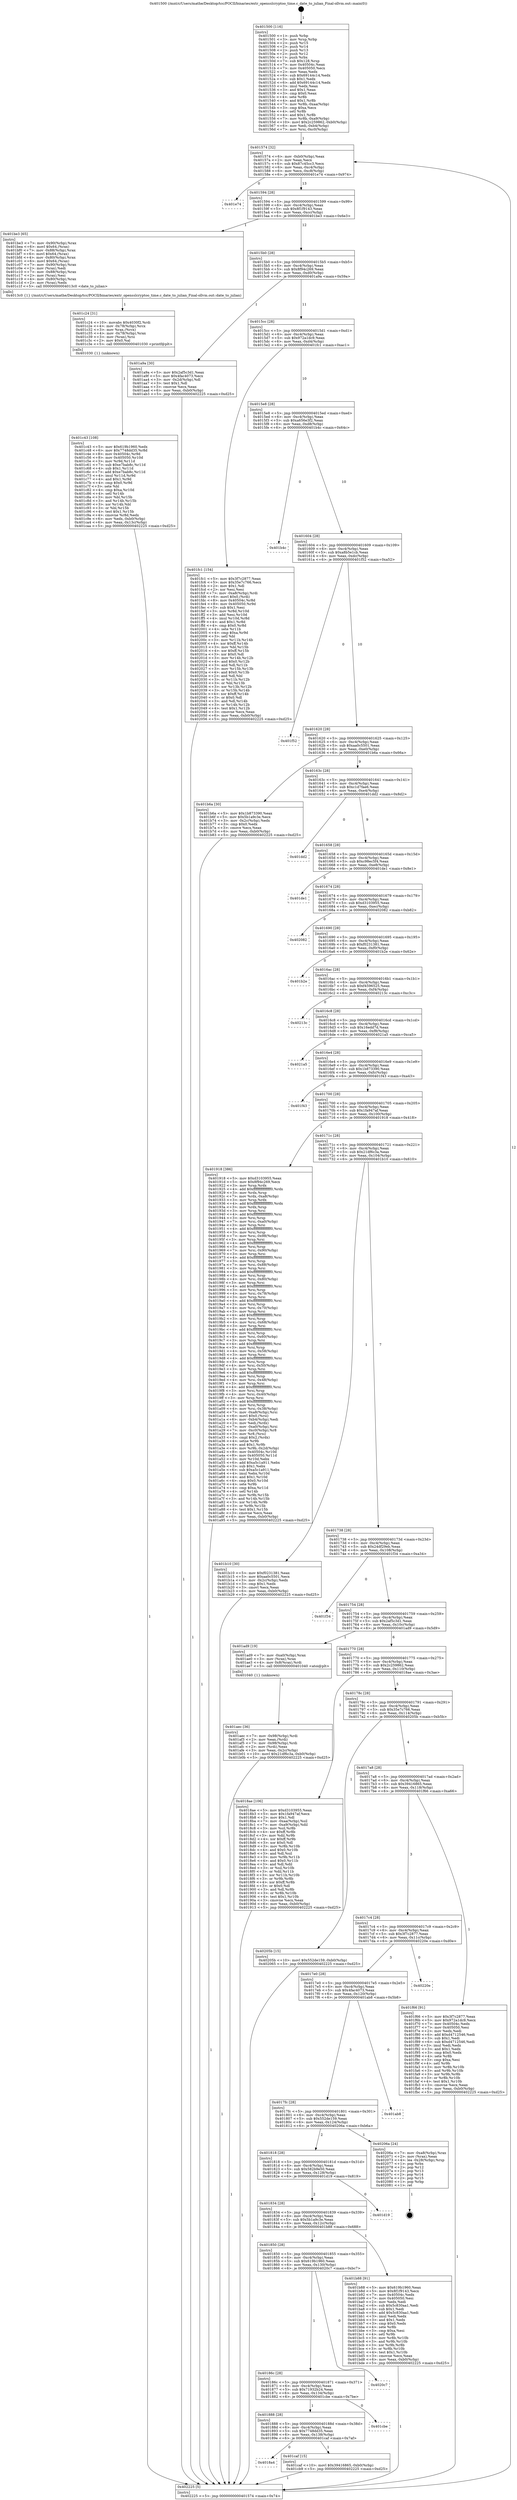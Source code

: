 digraph "0x401500" {
  label = "0x401500 (/mnt/c/Users/mathe/Desktop/tcc/POCII/binaries/extr_opensslcryptoo_time.c_date_to_julian_Final-ollvm.out::main(0))"
  labelloc = "t"
  node[shape=record]

  Entry [label="",width=0.3,height=0.3,shape=circle,fillcolor=black,style=filled]
  "0x401574" [label="{
     0x401574 [32]\l
     | [instrs]\l
     &nbsp;&nbsp;0x401574 \<+6\>: mov -0xb0(%rbp),%eax\l
     &nbsp;&nbsp;0x40157a \<+2\>: mov %eax,%ecx\l
     &nbsp;&nbsp;0x40157c \<+6\>: sub $0x87c45cc3,%ecx\l
     &nbsp;&nbsp;0x401582 \<+6\>: mov %eax,-0xc4(%rbp)\l
     &nbsp;&nbsp;0x401588 \<+6\>: mov %ecx,-0xc8(%rbp)\l
     &nbsp;&nbsp;0x40158e \<+6\>: je 0000000000401e74 \<main+0x974\>\l
  }"]
  "0x401e74" [label="{
     0x401e74\l
  }", style=dashed]
  "0x401594" [label="{
     0x401594 [28]\l
     | [instrs]\l
     &nbsp;&nbsp;0x401594 \<+5\>: jmp 0000000000401599 \<main+0x99\>\l
     &nbsp;&nbsp;0x401599 \<+6\>: mov -0xc4(%rbp),%eax\l
     &nbsp;&nbsp;0x40159f \<+5\>: sub $0x8f1f9143,%eax\l
     &nbsp;&nbsp;0x4015a4 \<+6\>: mov %eax,-0xcc(%rbp)\l
     &nbsp;&nbsp;0x4015aa \<+6\>: je 0000000000401be3 \<main+0x6e3\>\l
  }"]
  Exit [label="",width=0.3,height=0.3,shape=circle,fillcolor=black,style=filled,peripheries=2]
  "0x401be3" [label="{
     0x401be3 [65]\l
     | [instrs]\l
     &nbsp;&nbsp;0x401be3 \<+7\>: mov -0x90(%rbp),%rax\l
     &nbsp;&nbsp;0x401bea \<+6\>: movl $0x64,(%rax)\l
     &nbsp;&nbsp;0x401bf0 \<+7\>: mov -0x88(%rbp),%rax\l
     &nbsp;&nbsp;0x401bf7 \<+6\>: movl $0x64,(%rax)\l
     &nbsp;&nbsp;0x401bfd \<+4\>: mov -0x80(%rbp),%rax\l
     &nbsp;&nbsp;0x401c01 \<+6\>: movl $0x64,(%rax)\l
     &nbsp;&nbsp;0x401c07 \<+7\>: mov -0x90(%rbp),%rax\l
     &nbsp;&nbsp;0x401c0e \<+2\>: mov (%rax),%edi\l
     &nbsp;&nbsp;0x401c10 \<+7\>: mov -0x88(%rbp),%rax\l
     &nbsp;&nbsp;0x401c17 \<+2\>: mov (%rax),%esi\l
     &nbsp;&nbsp;0x401c19 \<+4\>: mov -0x80(%rbp),%rax\l
     &nbsp;&nbsp;0x401c1d \<+2\>: mov (%rax),%edx\l
     &nbsp;&nbsp;0x401c1f \<+5\>: call 00000000004013c0 \<date_to_julian\>\l
     | [calls]\l
     &nbsp;&nbsp;0x4013c0 \{1\} (/mnt/c/Users/mathe/Desktop/tcc/POCII/binaries/extr_opensslcryptoo_time.c_date_to_julian_Final-ollvm.out::date_to_julian)\l
  }"]
  "0x4015b0" [label="{
     0x4015b0 [28]\l
     | [instrs]\l
     &nbsp;&nbsp;0x4015b0 \<+5\>: jmp 00000000004015b5 \<main+0xb5\>\l
     &nbsp;&nbsp;0x4015b5 \<+6\>: mov -0xc4(%rbp),%eax\l
     &nbsp;&nbsp;0x4015bb \<+5\>: sub $0x8f94c269,%eax\l
     &nbsp;&nbsp;0x4015c0 \<+6\>: mov %eax,-0xd0(%rbp)\l
     &nbsp;&nbsp;0x4015c6 \<+6\>: je 0000000000401a9a \<main+0x59a\>\l
  }"]
  "0x4018a4" [label="{
     0x4018a4\l
  }", style=dashed]
  "0x401a9a" [label="{
     0x401a9a [30]\l
     | [instrs]\l
     &nbsp;&nbsp;0x401a9a \<+5\>: mov $0x2af5c3d1,%eax\l
     &nbsp;&nbsp;0x401a9f \<+5\>: mov $0x4fac4073,%ecx\l
     &nbsp;&nbsp;0x401aa4 \<+3\>: mov -0x2d(%rbp),%dl\l
     &nbsp;&nbsp;0x401aa7 \<+3\>: test $0x1,%dl\l
     &nbsp;&nbsp;0x401aaa \<+3\>: cmovne %ecx,%eax\l
     &nbsp;&nbsp;0x401aad \<+6\>: mov %eax,-0xb0(%rbp)\l
     &nbsp;&nbsp;0x401ab3 \<+5\>: jmp 0000000000402225 \<main+0xd25\>\l
  }"]
  "0x4015cc" [label="{
     0x4015cc [28]\l
     | [instrs]\l
     &nbsp;&nbsp;0x4015cc \<+5\>: jmp 00000000004015d1 \<main+0xd1\>\l
     &nbsp;&nbsp;0x4015d1 \<+6\>: mov -0xc4(%rbp),%eax\l
     &nbsp;&nbsp;0x4015d7 \<+5\>: sub $0x972a1dc9,%eax\l
     &nbsp;&nbsp;0x4015dc \<+6\>: mov %eax,-0xd4(%rbp)\l
     &nbsp;&nbsp;0x4015e2 \<+6\>: je 0000000000401fc1 \<main+0xac1\>\l
  }"]
  "0x401caf" [label="{
     0x401caf [15]\l
     | [instrs]\l
     &nbsp;&nbsp;0x401caf \<+10\>: movl $0x39416865,-0xb0(%rbp)\l
     &nbsp;&nbsp;0x401cb9 \<+5\>: jmp 0000000000402225 \<main+0xd25\>\l
  }"]
  "0x401fc1" [label="{
     0x401fc1 [154]\l
     | [instrs]\l
     &nbsp;&nbsp;0x401fc1 \<+5\>: mov $0x3f7c2877,%eax\l
     &nbsp;&nbsp;0x401fc6 \<+5\>: mov $0x35e7c766,%ecx\l
     &nbsp;&nbsp;0x401fcb \<+2\>: mov $0x1,%dl\l
     &nbsp;&nbsp;0x401fcd \<+2\>: xor %esi,%esi\l
     &nbsp;&nbsp;0x401fcf \<+7\>: mov -0xa8(%rbp),%rdi\l
     &nbsp;&nbsp;0x401fd6 \<+6\>: movl $0x0,(%rdi)\l
     &nbsp;&nbsp;0x401fdc \<+8\>: mov 0x40504c,%r8d\l
     &nbsp;&nbsp;0x401fe4 \<+8\>: mov 0x405050,%r9d\l
     &nbsp;&nbsp;0x401fec \<+3\>: sub $0x1,%esi\l
     &nbsp;&nbsp;0x401fef \<+3\>: mov %r8d,%r10d\l
     &nbsp;&nbsp;0x401ff2 \<+3\>: add %esi,%r10d\l
     &nbsp;&nbsp;0x401ff5 \<+4\>: imul %r10d,%r8d\l
     &nbsp;&nbsp;0x401ff9 \<+4\>: and $0x1,%r8d\l
     &nbsp;&nbsp;0x401ffd \<+4\>: cmp $0x0,%r8d\l
     &nbsp;&nbsp;0x402001 \<+4\>: sete %r11b\l
     &nbsp;&nbsp;0x402005 \<+4\>: cmp $0xa,%r9d\l
     &nbsp;&nbsp;0x402009 \<+3\>: setl %bl\l
     &nbsp;&nbsp;0x40200c \<+3\>: mov %r11b,%r14b\l
     &nbsp;&nbsp;0x40200f \<+4\>: xor $0xff,%r14b\l
     &nbsp;&nbsp;0x402013 \<+3\>: mov %bl,%r15b\l
     &nbsp;&nbsp;0x402016 \<+4\>: xor $0xff,%r15b\l
     &nbsp;&nbsp;0x40201a \<+3\>: xor $0x0,%dl\l
     &nbsp;&nbsp;0x40201d \<+3\>: mov %r14b,%r12b\l
     &nbsp;&nbsp;0x402020 \<+4\>: and $0x0,%r12b\l
     &nbsp;&nbsp;0x402024 \<+3\>: and %dl,%r11b\l
     &nbsp;&nbsp;0x402027 \<+3\>: mov %r15b,%r13b\l
     &nbsp;&nbsp;0x40202a \<+4\>: and $0x0,%r13b\l
     &nbsp;&nbsp;0x40202e \<+2\>: and %dl,%bl\l
     &nbsp;&nbsp;0x402030 \<+3\>: or %r11b,%r12b\l
     &nbsp;&nbsp;0x402033 \<+3\>: or %bl,%r13b\l
     &nbsp;&nbsp;0x402036 \<+3\>: xor %r13b,%r12b\l
     &nbsp;&nbsp;0x402039 \<+3\>: or %r15b,%r14b\l
     &nbsp;&nbsp;0x40203c \<+4\>: xor $0xff,%r14b\l
     &nbsp;&nbsp;0x402040 \<+3\>: or $0x0,%dl\l
     &nbsp;&nbsp;0x402043 \<+3\>: and %dl,%r14b\l
     &nbsp;&nbsp;0x402046 \<+3\>: or %r14b,%r12b\l
     &nbsp;&nbsp;0x402049 \<+4\>: test $0x1,%r12b\l
     &nbsp;&nbsp;0x40204d \<+3\>: cmovne %ecx,%eax\l
     &nbsp;&nbsp;0x402050 \<+6\>: mov %eax,-0xb0(%rbp)\l
     &nbsp;&nbsp;0x402056 \<+5\>: jmp 0000000000402225 \<main+0xd25\>\l
  }"]
  "0x4015e8" [label="{
     0x4015e8 [28]\l
     | [instrs]\l
     &nbsp;&nbsp;0x4015e8 \<+5\>: jmp 00000000004015ed \<main+0xed\>\l
     &nbsp;&nbsp;0x4015ed \<+6\>: mov -0xc4(%rbp),%eax\l
     &nbsp;&nbsp;0x4015f3 \<+5\>: sub $0xa656e3f2,%eax\l
     &nbsp;&nbsp;0x4015f8 \<+6\>: mov %eax,-0xd8(%rbp)\l
     &nbsp;&nbsp;0x4015fe \<+6\>: je 0000000000401b4c \<main+0x64c\>\l
  }"]
  "0x401888" [label="{
     0x401888 [28]\l
     | [instrs]\l
     &nbsp;&nbsp;0x401888 \<+5\>: jmp 000000000040188d \<main+0x38d\>\l
     &nbsp;&nbsp;0x40188d \<+6\>: mov -0xc4(%rbp),%eax\l
     &nbsp;&nbsp;0x401893 \<+5\>: sub $0x7748dd35,%eax\l
     &nbsp;&nbsp;0x401898 \<+6\>: mov %eax,-0x138(%rbp)\l
     &nbsp;&nbsp;0x40189e \<+6\>: je 0000000000401caf \<main+0x7af\>\l
  }"]
  "0x401b4c" [label="{
     0x401b4c\l
  }", style=dashed]
  "0x401604" [label="{
     0x401604 [28]\l
     | [instrs]\l
     &nbsp;&nbsp;0x401604 \<+5\>: jmp 0000000000401609 \<main+0x109\>\l
     &nbsp;&nbsp;0x401609 \<+6\>: mov -0xc4(%rbp),%eax\l
     &nbsp;&nbsp;0x40160f \<+5\>: sub $0xa8b5e1cb,%eax\l
     &nbsp;&nbsp;0x401614 \<+6\>: mov %eax,-0xdc(%rbp)\l
     &nbsp;&nbsp;0x40161a \<+6\>: je 0000000000401f52 \<main+0xa52\>\l
  }"]
  "0x401cbe" [label="{
     0x401cbe\l
  }", style=dashed]
  "0x401f52" [label="{
     0x401f52\l
  }", style=dashed]
  "0x401620" [label="{
     0x401620 [28]\l
     | [instrs]\l
     &nbsp;&nbsp;0x401620 \<+5\>: jmp 0000000000401625 \<main+0x125\>\l
     &nbsp;&nbsp;0x401625 \<+6\>: mov -0xc4(%rbp),%eax\l
     &nbsp;&nbsp;0x40162b \<+5\>: sub $0xaa0c5501,%eax\l
     &nbsp;&nbsp;0x401630 \<+6\>: mov %eax,-0xe0(%rbp)\l
     &nbsp;&nbsp;0x401636 \<+6\>: je 0000000000401b6a \<main+0x66a\>\l
  }"]
  "0x40186c" [label="{
     0x40186c [28]\l
     | [instrs]\l
     &nbsp;&nbsp;0x40186c \<+5\>: jmp 0000000000401871 \<main+0x371\>\l
     &nbsp;&nbsp;0x401871 \<+6\>: mov -0xc4(%rbp),%eax\l
     &nbsp;&nbsp;0x401877 \<+5\>: sub $0x71932b24,%eax\l
     &nbsp;&nbsp;0x40187c \<+6\>: mov %eax,-0x134(%rbp)\l
     &nbsp;&nbsp;0x401882 \<+6\>: je 0000000000401cbe \<main+0x7be\>\l
  }"]
  "0x401b6a" [label="{
     0x401b6a [30]\l
     | [instrs]\l
     &nbsp;&nbsp;0x401b6a \<+5\>: mov $0x1b873390,%eax\l
     &nbsp;&nbsp;0x401b6f \<+5\>: mov $0x5b1a9c3e,%ecx\l
     &nbsp;&nbsp;0x401b74 \<+3\>: mov -0x2c(%rbp),%edx\l
     &nbsp;&nbsp;0x401b77 \<+3\>: cmp $0x0,%edx\l
     &nbsp;&nbsp;0x401b7a \<+3\>: cmove %ecx,%eax\l
     &nbsp;&nbsp;0x401b7d \<+6\>: mov %eax,-0xb0(%rbp)\l
     &nbsp;&nbsp;0x401b83 \<+5\>: jmp 0000000000402225 \<main+0xd25\>\l
  }"]
  "0x40163c" [label="{
     0x40163c [28]\l
     | [instrs]\l
     &nbsp;&nbsp;0x40163c \<+5\>: jmp 0000000000401641 \<main+0x141\>\l
     &nbsp;&nbsp;0x401641 \<+6\>: mov -0xc4(%rbp),%eax\l
     &nbsp;&nbsp;0x401647 \<+5\>: sub $0xc1d7fae6,%eax\l
     &nbsp;&nbsp;0x40164c \<+6\>: mov %eax,-0xe4(%rbp)\l
     &nbsp;&nbsp;0x401652 \<+6\>: je 0000000000401dd2 \<main+0x8d2\>\l
  }"]
  "0x4020c7" [label="{
     0x4020c7\l
  }", style=dashed]
  "0x401dd2" [label="{
     0x401dd2\l
  }", style=dashed]
  "0x401658" [label="{
     0x401658 [28]\l
     | [instrs]\l
     &nbsp;&nbsp;0x401658 \<+5\>: jmp 000000000040165d \<main+0x15d\>\l
     &nbsp;&nbsp;0x40165d \<+6\>: mov -0xc4(%rbp),%eax\l
     &nbsp;&nbsp;0x401663 \<+5\>: sub $0xc98ec5f4,%eax\l
     &nbsp;&nbsp;0x401668 \<+6\>: mov %eax,-0xe8(%rbp)\l
     &nbsp;&nbsp;0x40166e \<+6\>: je 0000000000401de1 \<main+0x8e1\>\l
  }"]
  "0x401c43" [label="{
     0x401c43 [108]\l
     | [instrs]\l
     &nbsp;&nbsp;0x401c43 \<+5\>: mov $0x619b1960,%edx\l
     &nbsp;&nbsp;0x401c48 \<+6\>: mov $0x7748dd35,%r8d\l
     &nbsp;&nbsp;0x401c4e \<+8\>: mov 0x40504c,%r9d\l
     &nbsp;&nbsp;0x401c56 \<+8\>: mov 0x405050,%r10d\l
     &nbsp;&nbsp;0x401c5e \<+3\>: mov %r9d,%r11d\l
     &nbsp;&nbsp;0x401c61 \<+7\>: sub $0xe7bab8c,%r11d\l
     &nbsp;&nbsp;0x401c68 \<+4\>: sub $0x1,%r11d\l
     &nbsp;&nbsp;0x401c6c \<+7\>: add $0xe7bab8c,%r11d\l
     &nbsp;&nbsp;0x401c73 \<+4\>: imul %r11d,%r9d\l
     &nbsp;&nbsp;0x401c77 \<+4\>: and $0x1,%r9d\l
     &nbsp;&nbsp;0x401c7b \<+4\>: cmp $0x0,%r9d\l
     &nbsp;&nbsp;0x401c7f \<+3\>: sete %bl\l
     &nbsp;&nbsp;0x401c82 \<+4\>: cmp $0xa,%r10d\l
     &nbsp;&nbsp;0x401c86 \<+4\>: setl %r14b\l
     &nbsp;&nbsp;0x401c8a \<+3\>: mov %bl,%r15b\l
     &nbsp;&nbsp;0x401c8d \<+3\>: and %r14b,%r15b\l
     &nbsp;&nbsp;0x401c90 \<+3\>: xor %r14b,%bl\l
     &nbsp;&nbsp;0x401c93 \<+3\>: or %bl,%r15b\l
     &nbsp;&nbsp;0x401c96 \<+4\>: test $0x1,%r15b\l
     &nbsp;&nbsp;0x401c9a \<+4\>: cmovne %r8d,%edx\l
     &nbsp;&nbsp;0x401c9e \<+6\>: mov %edx,-0xb0(%rbp)\l
     &nbsp;&nbsp;0x401ca4 \<+6\>: mov %eax,-0x13c(%rbp)\l
     &nbsp;&nbsp;0x401caa \<+5\>: jmp 0000000000402225 \<main+0xd25\>\l
  }"]
  "0x401de1" [label="{
     0x401de1\l
  }", style=dashed]
  "0x401674" [label="{
     0x401674 [28]\l
     | [instrs]\l
     &nbsp;&nbsp;0x401674 \<+5\>: jmp 0000000000401679 \<main+0x179\>\l
     &nbsp;&nbsp;0x401679 \<+6\>: mov -0xc4(%rbp),%eax\l
     &nbsp;&nbsp;0x40167f \<+5\>: sub $0xd3103955,%eax\l
     &nbsp;&nbsp;0x401684 \<+6\>: mov %eax,-0xec(%rbp)\l
     &nbsp;&nbsp;0x40168a \<+6\>: je 0000000000402082 \<main+0xb82\>\l
  }"]
  "0x401c24" [label="{
     0x401c24 [31]\l
     | [instrs]\l
     &nbsp;&nbsp;0x401c24 \<+10\>: movabs $0x4030f2,%rdi\l
     &nbsp;&nbsp;0x401c2e \<+4\>: mov -0x78(%rbp),%rcx\l
     &nbsp;&nbsp;0x401c32 \<+3\>: mov %rax,(%rcx)\l
     &nbsp;&nbsp;0x401c35 \<+4\>: mov -0x78(%rbp),%rax\l
     &nbsp;&nbsp;0x401c39 \<+3\>: mov (%rax),%rsi\l
     &nbsp;&nbsp;0x401c3c \<+2\>: mov $0x0,%al\l
     &nbsp;&nbsp;0x401c3e \<+5\>: call 0000000000401030 \<printf@plt\>\l
     | [calls]\l
     &nbsp;&nbsp;0x401030 \{1\} (unknown)\l
  }"]
  "0x402082" [label="{
     0x402082\l
  }", style=dashed]
  "0x401690" [label="{
     0x401690 [28]\l
     | [instrs]\l
     &nbsp;&nbsp;0x401690 \<+5\>: jmp 0000000000401695 \<main+0x195\>\l
     &nbsp;&nbsp;0x401695 \<+6\>: mov -0xc4(%rbp),%eax\l
     &nbsp;&nbsp;0x40169b \<+5\>: sub $0xf0231381,%eax\l
     &nbsp;&nbsp;0x4016a0 \<+6\>: mov %eax,-0xf0(%rbp)\l
     &nbsp;&nbsp;0x4016a6 \<+6\>: je 0000000000401b2e \<main+0x62e\>\l
  }"]
  "0x401850" [label="{
     0x401850 [28]\l
     | [instrs]\l
     &nbsp;&nbsp;0x401850 \<+5\>: jmp 0000000000401855 \<main+0x355\>\l
     &nbsp;&nbsp;0x401855 \<+6\>: mov -0xc4(%rbp),%eax\l
     &nbsp;&nbsp;0x40185b \<+5\>: sub $0x619b1960,%eax\l
     &nbsp;&nbsp;0x401860 \<+6\>: mov %eax,-0x130(%rbp)\l
     &nbsp;&nbsp;0x401866 \<+6\>: je 00000000004020c7 \<main+0xbc7\>\l
  }"]
  "0x401b2e" [label="{
     0x401b2e\l
  }", style=dashed]
  "0x4016ac" [label="{
     0x4016ac [28]\l
     | [instrs]\l
     &nbsp;&nbsp;0x4016ac \<+5\>: jmp 00000000004016b1 \<main+0x1b1\>\l
     &nbsp;&nbsp;0x4016b1 \<+6\>: mov -0xc4(%rbp),%eax\l
     &nbsp;&nbsp;0x4016b7 \<+5\>: sub $0xf4596525,%eax\l
     &nbsp;&nbsp;0x4016bc \<+6\>: mov %eax,-0xf4(%rbp)\l
     &nbsp;&nbsp;0x4016c2 \<+6\>: je 000000000040213c \<main+0xc3c\>\l
  }"]
  "0x401b88" [label="{
     0x401b88 [91]\l
     | [instrs]\l
     &nbsp;&nbsp;0x401b88 \<+5\>: mov $0x619b1960,%eax\l
     &nbsp;&nbsp;0x401b8d \<+5\>: mov $0x8f1f9143,%ecx\l
     &nbsp;&nbsp;0x401b92 \<+7\>: mov 0x40504c,%edx\l
     &nbsp;&nbsp;0x401b99 \<+7\>: mov 0x405050,%esi\l
     &nbsp;&nbsp;0x401ba0 \<+2\>: mov %edx,%edi\l
     &nbsp;&nbsp;0x401ba2 \<+6\>: sub $0x5c830aa1,%edi\l
     &nbsp;&nbsp;0x401ba8 \<+3\>: sub $0x1,%edi\l
     &nbsp;&nbsp;0x401bab \<+6\>: add $0x5c830aa1,%edi\l
     &nbsp;&nbsp;0x401bb1 \<+3\>: imul %edi,%edx\l
     &nbsp;&nbsp;0x401bb4 \<+3\>: and $0x1,%edx\l
     &nbsp;&nbsp;0x401bb7 \<+3\>: cmp $0x0,%edx\l
     &nbsp;&nbsp;0x401bba \<+4\>: sete %r8b\l
     &nbsp;&nbsp;0x401bbe \<+3\>: cmp $0xa,%esi\l
     &nbsp;&nbsp;0x401bc1 \<+4\>: setl %r9b\l
     &nbsp;&nbsp;0x401bc5 \<+3\>: mov %r8b,%r10b\l
     &nbsp;&nbsp;0x401bc8 \<+3\>: and %r9b,%r10b\l
     &nbsp;&nbsp;0x401bcb \<+3\>: xor %r9b,%r8b\l
     &nbsp;&nbsp;0x401bce \<+3\>: or %r8b,%r10b\l
     &nbsp;&nbsp;0x401bd1 \<+4\>: test $0x1,%r10b\l
     &nbsp;&nbsp;0x401bd5 \<+3\>: cmovne %ecx,%eax\l
     &nbsp;&nbsp;0x401bd8 \<+6\>: mov %eax,-0xb0(%rbp)\l
     &nbsp;&nbsp;0x401bde \<+5\>: jmp 0000000000402225 \<main+0xd25\>\l
  }"]
  "0x40213c" [label="{
     0x40213c\l
  }", style=dashed]
  "0x4016c8" [label="{
     0x4016c8 [28]\l
     | [instrs]\l
     &nbsp;&nbsp;0x4016c8 \<+5\>: jmp 00000000004016cd \<main+0x1cd\>\l
     &nbsp;&nbsp;0x4016cd \<+6\>: mov -0xc4(%rbp),%eax\l
     &nbsp;&nbsp;0x4016d3 \<+5\>: sub $0x16edd7d,%eax\l
     &nbsp;&nbsp;0x4016d8 \<+6\>: mov %eax,-0xf8(%rbp)\l
     &nbsp;&nbsp;0x4016de \<+6\>: je 00000000004021a5 \<main+0xca5\>\l
  }"]
  "0x401834" [label="{
     0x401834 [28]\l
     | [instrs]\l
     &nbsp;&nbsp;0x401834 \<+5\>: jmp 0000000000401839 \<main+0x339\>\l
     &nbsp;&nbsp;0x401839 \<+6\>: mov -0xc4(%rbp),%eax\l
     &nbsp;&nbsp;0x40183f \<+5\>: sub $0x5b1a9c3e,%eax\l
     &nbsp;&nbsp;0x401844 \<+6\>: mov %eax,-0x12c(%rbp)\l
     &nbsp;&nbsp;0x40184a \<+6\>: je 0000000000401b88 \<main+0x688\>\l
  }"]
  "0x4021a5" [label="{
     0x4021a5\l
  }", style=dashed]
  "0x4016e4" [label="{
     0x4016e4 [28]\l
     | [instrs]\l
     &nbsp;&nbsp;0x4016e4 \<+5\>: jmp 00000000004016e9 \<main+0x1e9\>\l
     &nbsp;&nbsp;0x4016e9 \<+6\>: mov -0xc4(%rbp),%eax\l
     &nbsp;&nbsp;0x4016ef \<+5\>: sub $0x1b873390,%eax\l
     &nbsp;&nbsp;0x4016f4 \<+6\>: mov %eax,-0xfc(%rbp)\l
     &nbsp;&nbsp;0x4016fa \<+6\>: je 0000000000401f43 \<main+0xa43\>\l
  }"]
  "0x401d19" [label="{
     0x401d19\l
  }", style=dashed]
  "0x401f43" [label="{
     0x401f43\l
  }", style=dashed]
  "0x401700" [label="{
     0x401700 [28]\l
     | [instrs]\l
     &nbsp;&nbsp;0x401700 \<+5\>: jmp 0000000000401705 \<main+0x205\>\l
     &nbsp;&nbsp;0x401705 \<+6\>: mov -0xc4(%rbp),%eax\l
     &nbsp;&nbsp;0x40170b \<+5\>: sub $0x1fa947af,%eax\l
     &nbsp;&nbsp;0x401710 \<+6\>: mov %eax,-0x100(%rbp)\l
     &nbsp;&nbsp;0x401716 \<+6\>: je 0000000000401918 \<main+0x418\>\l
  }"]
  "0x401818" [label="{
     0x401818 [28]\l
     | [instrs]\l
     &nbsp;&nbsp;0x401818 \<+5\>: jmp 000000000040181d \<main+0x31d\>\l
     &nbsp;&nbsp;0x40181d \<+6\>: mov -0xc4(%rbp),%eax\l
     &nbsp;&nbsp;0x401823 \<+5\>: sub $0x582b9e50,%eax\l
     &nbsp;&nbsp;0x401828 \<+6\>: mov %eax,-0x128(%rbp)\l
     &nbsp;&nbsp;0x40182e \<+6\>: je 0000000000401d19 \<main+0x819\>\l
  }"]
  "0x401918" [label="{
     0x401918 [386]\l
     | [instrs]\l
     &nbsp;&nbsp;0x401918 \<+5\>: mov $0xd3103955,%eax\l
     &nbsp;&nbsp;0x40191d \<+5\>: mov $0x8f94c269,%ecx\l
     &nbsp;&nbsp;0x401922 \<+3\>: mov %rsp,%rdx\l
     &nbsp;&nbsp;0x401925 \<+4\>: add $0xfffffffffffffff0,%rdx\l
     &nbsp;&nbsp;0x401929 \<+3\>: mov %rdx,%rsp\l
     &nbsp;&nbsp;0x40192c \<+7\>: mov %rdx,-0xa8(%rbp)\l
     &nbsp;&nbsp;0x401933 \<+3\>: mov %rsp,%rdx\l
     &nbsp;&nbsp;0x401936 \<+4\>: add $0xfffffffffffffff0,%rdx\l
     &nbsp;&nbsp;0x40193a \<+3\>: mov %rdx,%rsp\l
     &nbsp;&nbsp;0x40193d \<+3\>: mov %rsp,%rsi\l
     &nbsp;&nbsp;0x401940 \<+4\>: add $0xfffffffffffffff0,%rsi\l
     &nbsp;&nbsp;0x401944 \<+3\>: mov %rsi,%rsp\l
     &nbsp;&nbsp;0x401947 \<+7\>: mov %rsi,-0xa0(%rbp)\l
     &nbsp;&nbsp;0x40194e \<+3\>: mov %rsp,%rsi\l
     &nbsp;&nbsp;0x401951 \<+4\>: add $0xfffffffffffffff0,%rsi\l
     &nbsp;&nbsp;0x401955 \<+3\>: mov %rsi,%rsp\l
     &nbsp;&nbsp;0x401958 \<+7\>: mov %rsi,-0x98(%rbp)\l
     &nbsp;&nbsp;0x40195f \<+3\>: mov %rsp,%rsi\l
     &nbsp;&nbsp;0x401962 \<+4\>: add $0xfffffffffffffff0,%rsi\l
     &nbsp;&nbsp;0x401966 \<+3\>: mov %rsi,%rsp\l
     &nbsp;&nbsp;0x401969 \<+7\>: mov %rsi,-0x90(%rbp)\l
     &nbsp;&nbsp;0x401970 \<+3\>: mov %rsp,%rsi\l
     &nbsp;&nbsp;0x401973 \<+4\>: add $0xfffffffffffffff0,%rsi\l
     &nbsp;&nbsp;0x401977 \<+3\>: mov %rsi,%rsp\l
     &nbsp;&nbsp;0x40197a \<+7\>: mov %rsi,-0x88(%rbp)\l
     &nbsp;&nbsp;0x401981 \<+3\>: mov %rsp,%rsi\l
     &nbsp;&nbsp;0x401984 \<+4\>: add $0xfffffffffffffff0,%rsi\l
     &nbsp;&nbsp;0x401988 \<+3\>: mov %rsi,%rsp\l
     &nbsp;&nbsp;0x40198b \<+4\>: mov %rsi,-0x80(%rbp)\l
     &nbsp;&nbsp;0x40198f \<+3\>: mov %rsp,%rsi\l
     &nbsp;&nbsp;0x401992 \<+4\>: add $0xfffffffffffffff0,%rsi\l
     &nbsp;&nbsp;0x401996 \<+3\>: mov %rsi,%rsp\l
     &nbsp;&nbsp;0x401999 \<+4\>: mov %rsi,-0x78(%rbp)\l
     &nbsp;&nbsp;0x40199d \<+3\>: mov %rsp,%rsi\l
     &nbsp;&nbsp;0x4019a0 \<+4\>: add $0xfffffffffffffff0,%rsi\l
     &nbsp;&nbsp;0x4019a4 \<+3\>: mov %rsi,%rsp\l
     &nbsp;&nbsp;0x4019a7 \<+4\>: mov %rsi,-0x70(%rbp)\l
     &nbsp;&nbsp;0x4019ab \<+3\>: mov %rsp,%rsi\l
     &nbsp;&nbsp;0x4019ae \<+4\>: add $0xfffffffffffffff0,%rsi\l
     &nbsp;&nbsp;0x4019b2 \<+3\>: mov %rsi,%rsp\l
     &nbsp;&nbsp;0x4019b5 \<+4\>: mov %rsi,-0x68(%rbp)\l
     &nbsp;&nbsp;0x4019b9 \<+3\>: mov %rsp,%rsi\l
     &nbsp;&nbsp;0x4019bc \<+4\>: add $0xfffffffffffffff0,%rsi\l
     &nbsp;&nbsp;0x4019c0 \<+3\>: mov %rsi,%rsp\l
     &nbsp;&nbsp;0x4019c3 \<+4\>: mov %rsi,-0x60(%rbp)\l
     &nbsp;&nbsp;0x4019c7 \<+3\>: mov %rsp,%rsi\l
     &nbsp;&nbsp;0x4019ca \<+4\>: add $0xfffffffffffffff0,%rsi\l
     &nbsp;&nbsp;0x4019ce \<+3\>: mov %rsi,%rsp\l
     &nbsp;&nbsp;0x4019d1 \<+4\>: mov %rsi,-0x58(%rbp)\l
     &nbsp;&nbsp;0x4019d5 \<+3\>: mov %rsp,%rsi\l
     &nbsp;&nbsp;0x4019d8 \<+4\>: add $0xfffffffffffffff0,%rsi\l
     &nbsp;&nbsp;0x4019dc \<+3\>: mov %rsi,%rsp\l
     &nbsp;&nbsp;0x4019df \<+4\>: mov %rsi,-0x50(%rbp)\l
     &nbsp;&nbsp;0x4019e3 \<+3\>: mov %rsp,%rsi\l
     &nbsp;&nbsp;0x4019e6 \<+4\>: add $0xfffffffffffffff0,%rsi\l
     &nbsp;&nbsp;0x4019ea \<+3\>: mov %rsi,%rsp\l
     &nbsp;&nbsp;0x4019ed \<+4\>: mov %rsi,-0x48(%rbp)\l
     &nbsp;&nbsp;0x4019f1 \<+3\>: mov %rsp,%rsi\l
     &nbsp;&nbsp;0x4019f4 \<+4\>: add $0xfffffffffffffff0,%rsi\l
     &nbsp;&nbsp;0x4019f8 \<+3\>: mov %rsi,%rsp\l
     &nbsp;&nbsp;0x4019fb \<+4\>: mov %rsi,-0x40(%rbp)\l
     &nbsp;&nbsp;0x4019ff \<+3\>: mov %rsp,%rsi\l
     &nbsp;&nbsp;0x401a02 \<+4\>: add $0xfffffffffffffff0,%rsi\l
     &nbsp;&nbsp;0x401a06 \<+3\>: mov %rsi,%rsp\l
     &nbsp;&nbsp;0x401a09 \<+4\>: mov %rsi,-0x38(%rbp)\l
     &nbsp;&nbsp;0x401a0d \<+7\>: mov -0xa8(%rbp),%rsi\l
     &nbsp;&nbsp;0x401a14 \<+6\>: movl $0x0,(%rsi)\l
     &nbsp;&nbsp;0x401a1a \<+6\>: mov -0xb4(%rbp),%edi\l
     &nbsp;&nbsp;0x401a20 \<+2\>: mov %edi,(%rdx)\l
     &nbsp;&nbsp;0x401a22 \<+7\>: mov -0xa0(%rbp),%rsi\l
     &nbsp;&nbsp;0x401a29 \<+7\>: mov -0xc0(%rbp),%r8\l
     &nbsp;&nbsp;0x401a30 \<+3\>: mov %r8,(%rsi)\l
     &nbsp;&nbsp;0x401a33 \<+3\>: cmpl $0x2,(%rdx)\l
     &nbsp;&nbsp;0x401a36 \<+4\>: setne %r9b\l
     &nbsp;&nbsp;0x401a3a \<+4\>: and $0x1,%r9b\l
     &nbsp;&nbsp;0x401a3e \<+4\>: mov %r9b,-0x2d(%rbp)\l
     &nbsp;&nbsp;0x401a42 \<+8\>: mov 0x40504c,%r10d\l
     &nbsp;&nbsp;0x401a4a \<+8\>: mov 0x405050,%r11d\l
     &nbsp;&nbsp;0x401a52 \<+3\>: mov %r10d,%ebx\l
     &nbsp;&nbsp;0x401a55 \<+6\>: add $0xa5c1a911,%ebx\l
     &nbsp;&nbsp;0x401a5b \<+3\>: sub $0x1,%ebx\l
     &nbsp;&nbsp;0x401a5e \<+6\>: sub $0xa5c1a911,%ebx\l
     &nbsp;&nbsp;0x401a64 \<+4\>: imul %ebx,%r10d\l
     &nbsp;&nbsp;0x401a68 \<+4\>: and $0x1,%r10d\l
     &nbsp;&nbsp;0x401a6c \<+4\>: cmp $0x0,%r10d\l
     &nbsp;&nbsp;0x401a70 \<+4\>: sete %r9b\l
     &nbsp;&nbsp;0x401a74 \<+4\>: cmp $0xa,%r11d\l
     &nbsp;&nbsp;0x401a78 \<+4\>: setl %r14b\l
     &nbsp;&nbsp;0x401a7c \<+3\>: mov %r9b,%r15b\l
     &nbsp;&nbsp;0x401a7f \<+3\>: and %r14b,%r15b\l
     &nbsp;&nbsp;0x401a82 \<+3\>: xor %r14b,%r9b\l
     &nbsp;&nbsp;0x401a85 \<+3\>: or %r9b,%r15b\l
     &nbsp;&nbsp;0x401a88 \<+4\>: test $0x1,%r15b\l
     &nbsp;&nbsp;0x401a8c \<+3\>: cmovne %ecx,%eax\l
     &nbsp;&nbsp;0x401a8f \<+6\>: mov %eax,-0xb0(%rbp)\l
     &nbsp;&nbsp;0x401a95 \<+5\>: jmp 0000000000402225 \<main+0xd25\>\l
  }"]
  "0x40171c" [label="{
     0x40171c [28]\l
     | [instrs]\l
     &nbsp;&nbsp;0x40171c \<+5\>: jmp 0000000000401721 \<main+0x221\>\l
     &nbsp;&nbsp;0x401721 \<+6\>: mov -0xc4(%rbp),%eax\l
     &nbsp;&nbsp;0x401727 \<+5\>: sub $0x21df6c3a,%eax\l
     &nbsp;&nbsp;0x40172c \<+6\>: mov %eax,-0x104(%rbp)\l
     &nbsp;&nbsp;0x401732 \<+6\>: je 0000000000401b10 \<main+0x610\>\l
  }"]
  "0x40206a" [label="{
     0x40206a [24]\l
     | [instrs]\l
     &nbsp;&nbsp;0x40206a \<+7\>: mov -0xa8(%rbp),%rax\l
     &nbsp;&nbsp;0x402071 \<+2\>: mov (%rax),%eax\l
     &nbsp;&nbsp;0x402073 \<+4\>: lea -0x28(%rbp),%rsp\l
     &nbsp;&nbsp;0x402077 \<+1\>: pop %rbx\l
     &nbsp;&nbsp;0x402078 \<+2\>: pop %r12\l
     &nbsp;&nbsp;0x40207a \<+2\>: pop %r13\l
     &nbsp;&nbsp;0x40207c \<+2\>: pop %r14\l
     &nbsp;&nbsp;0x40207e \<+2\>: pop %r15\l
     &nbsp;&nbsp;0x402080 \<+1\>: pop %rbp\l
     &nbsp;&nbsp;0x402081 \<+1\>: ret\l
  }"]
  "0x401b10" [label="{
     0x401b10 [30]\l
     | [instrs]\l
     &nbsp;&nbsp;0x401b10 \<+5\>: mov $0xf0231381,%eax\l
     &nbsp;&nbsp;0x401b15 \<+5\>: mov $0xaa0c5501,%ecx\l
     &nbsp;&nbsp;0x401b1a \<+3\>: mov -0x2c(%rbp),%edx\l
     &nbsp;&nbsp;0x401b1d \<+3\>: cmp $0x1,%edx\l
     &nbsp;&nbsp;0x401b20 \<+3\>: cmovl %ecx,%eax\l
     &nbsp;&nbsp;0x401b23 \<+6\>: mov %eax,-0xb0(%rbp)\l
     &nbsp;&nbsp;0x401b29 \<+5\>: jmp 0000000000402225 \<main+0xd25\>\l
  }"]
  "0x401738" [label="{
     0x401738 [28]\l
     | [instrs]\l
     &nbsp;&nbsp;0x401738 \<+5\>: jmp 000000000040173d \<main+0x23d\>\l
     &nbsp;&nbsp;0x40173d \<+6\>: mov -0xc4(%rbp),%eax\l
     &nbsp;&nbsp;0x401743 \<+5\>: sub $0x24df29eb,%eax\l
     &nbsp;&nbsp;0x401748 \<+6\>: mov %eax,-0x108(%rbp)\l
     &nbsp;&nbsp;0x40174e \<+6\>: je 0000000000401f34 \<main+0xa34\>\l
  }"]
  "0x4017fc" [label="{
     0x4017fc [28]\l
     | [instrs]\l
     &nbsp;&nbsp;0x4017fc \<+5\>: jmp 0000000000401801 \<main+0x301\>\l
     &nbsp;&nbsp;0x401801 \<+6\>: mov -0xc4(%rbp),%eax\l
     &nbsp;&nbsp;0x401807 \<+5\>: sub $0x552de159,%eax\l
     &nbsp;&nbsp;0x40180c \<+6\>: mov %eax,-0x124(%rbp)\l
     &nbsp;&nbsp;0x401812 \<+6\>: je 000000000040206a \<main+0xb6a\>\l
  }"]
  "0x401f34" [label="{
     0x401f34\l
  }", style=dashed]
  "0x401754" [label="{
     0x401754 [28]\l
     | [instrs]\l
     &nbsp;&nbsp;0x401754 \<+5\>: jmp 0000000000401759 \<main+0x259\>\l
     &nbsp;&nbsp;0x401759 \<+6\>: mov -0xc4(%rbp),%eax\l
     &nbsp;&nbsp;0x40175f \<+5\>: sub $0x2af5c3d1,%eax\l
     &nbsp;&nbsp;0x401764 \<+6\>: mov %eax,-0x10c(%rbp)\l
     &nbsp;&nbsp;0x40176a \<+6\>: je 0000000000401ad9 \<main+0x5d9\>\l
  }"]
  "0x401ab8" [label="{
     0x401ab8\l
  }", style=dashed]
  "0x401ad9" [label="{
     0x401ad9 [19]\l
     | [instrs]\l
     &nbsp;&nbsp;0x401ad9 \<+7\>: mov -0xa0(%rbp),%rax\l
     &nbsp;&nbsp;0x401ae0 \<+3\>: mov (%rax),%rax\l
     &nbsp;&nbsp;0x401ae3 \<+4\>: mov 0x8(%rax),%rdi\l
     &nbsp;&nbsp;0x401ae7 \<+5\>: call 0000000000401040 \<atoi@plt\>\l
     | [calls]\l
     &nbsp;&nbsp;0x401040 \{1\} (unknown)\l
  }"]
  "0x401770" [label="{
     0x401770 [28]\l
     | [instrs]\l
     &nbsp;&nbsp;0x401770 \<+5\>: jmp 0000000000401775 \<main+0x275\>\l
     &nbsp;&nbsp;0x401775 \<+6\>: mov -0xc4(%rbp),%eax\l
     &nbsp;&nbsp;0x40177b \<+5\>: sub $0x2c259862,%eax\l
     &nbsp;&nbsp;0x401780 \<+6\>: mov %eax,-0x110(%rbp)\l
     &nbsp;&nbsp;0x401786 \<+6\>: je 00000000004018ae \<main+0x3ae\>\l
  }"]
  "0x4017e0" [label="{
     0x4017e0 [28]\l
     | [instrs]\l
     &nbsp;&nbsp;0x4017e0 \<+5\>: jmp 00000000004017e5 \<main+0x2e5\>\l
     &nbsp;&nbsp;0x4017e5 \<+6\>: mov -0xc4(%rbp),%eax\l
     &nbsp;&nbsp;0x4017eb \<+5\>: sub $0x4fac4073,%eax\l
     &nbsp;&nbsp;0x4017f0 \<+6\>: mov %eax,-0x120(%rbp)\l
     &nbsp;&nbsp;0x4017f6 \<+6\>: je 0000000000401ab8 \<main+0x5b8\>\l
  }"]
  "0x4018ae" [label="{
     0x4018ae [106]\l
     | [instrs]\l
     &nbsp;&nbsp;0x4018ae \<+5\>: mov $0xd3103955,%eax\l
     &nbsp;&nbsp;0x4018b3 \<+5\>: mov $0x1fa947af,%ecx\l
     &nbsp;&nbsp;0x4018b8 \<+2\>: mov $0x1,%dl\l
     &nbsp;&nbsp;0x4018ba \<+7\>: mov -0xaa(%rbp),%sil\l
     &nbsp;&nbsp;0x4018c1 \<+7\>: mov -0xa9(%rbp),%dil\l
     &nbsp;&nbsp;0x4018c8 \<+3\>: mov %sil,%r8b\l
     &nbsp;&nbsp;0x4018cb \<+4\>: xor $0xff,%r8b\l
     &nbsp;&nbsp;0x4018cf \<+3\>: mov %dil,%r9b\l
     &nbsp;&nbsp;0x4018d2 \<+4\>: xor $0xff,%r9b\l
     &nbsp;&nbsp;0x4018d6 \<+3\>: xor $0x0,%dl\l
     &nbsp;&nbsp;0x4018d9 \<+3\>: mov %r8b,%r10b\l
     &nbsp;&nbsp;0x4018dc \<+4\>: and $0x0,%r10b\l
     &nbsp;&nbsp;0x4018e0 \<+3\>: and %dl,%sil\l
     &nbsp;&nbsp;0x4018e3 \<+3\>: mov %r9b,%r11b\l
     &nbsp;&nbsp;0x4018e6 \<+4\>: and $0x0,%r11b\l
     &nbsp;&nbsp;0x4018ea \<+3\>: and %dl,%dil\l
     &nbsp;&nbsp;0x4018ed \<+3\>: or %sil,%r10b\l
     &nbsp;&nbsp;0x4018f0 \<+3\>: or %dil,%r11b\l
     &nbsp;&nbsp;0x4018f3 \<+3\>: xor %r11b,%r10b\l
     &nbsp;&nbsp;0x4018f6 \<+3\>: or %r9b,%r8b\l
     &nbsp;&nbsp;0x4018f9 \<+4\>: xor $0xff,%r8b\l
     &nbsp;&nbsp;0x4018fd \<+3\>: or $0x0,%dl\l
     &nbsp;&nbsp;0x401900 \<+3\>: and %dl,%r8b\l
     &nbsp;&nbsp;0x401903 \<+3\>: or %r8b,%r10b\l
     &nbsp;&nbsp;0x401906 \<+4\>: test $0x1,%r10b\l
     &nbsp;&nbsp;0x40190a \<+3\>: cmovne %ecx,%eax\l
     &nbsp;&nbsp;0x40190d \<+6\>: mov %eax,-0xb0(%rbp)\l
     &nbsp;&nbsp;0x401913 \<+5\>: jmp 0000000000402225 \<main+0xd25\>\l
  }"]
  "0x40178c" [label="{
     0x40178c [28]\l
     | [instrs]\l
     &nbsp;&nbsp;0x40178c \<+5\>: jmp 0000000000401791 \<main+0x291\>\l
     &nbsp;&nbsp;0x401791 \<+6\>: mov -0xc4(%rbp),%eax\l
     &nbsp;&nbsp;0x401797 \<+5\>: sub $0x35e7c766,%eax\l
     &nbsp;&nbsp;0x40179c \<+6\>: mov %eax,-0x114(%rbp)\l
     &nbsp;&nbsp;0x4017a2 \<+6\>: je 000000000040205b \<main+0xb5b\>\l
  }"]
  "0x402225" [label="{
     0x402225 [5]\l
     | [instrs]\l
     &nbsp;&nbsp;0x402225 \<+5\>: jmp 0000000000401574 \<main+0x74\>\l
  }"]
  "0x401500" [label="{
     0x401500 [116]\l
     | [instrs]\l
     &nbsp;&nbsp;0x401500 \<+1\>: push %rbp\l
     &nbsp;&nbsp;0x401501 \<+3\>: mov %rsp,%rbp\l
     &nbsp;&nbsp;0x401504 \<+2\>: push %r15\l
     &nbsp;&nbsp;0x401506 \<+2\>: push %r14\l
     &nbsp;&nbsp;0x401508 \<+2\>: push %r13\l
     &nbsp;&nbsp;0x40150a \<+2\>: push %r12\l
     &nbsp;&nbsp;0x40150c \<+1\>: push %rbx\l
     &nbsp;&nbsp;0x40150d \<+7\>: sub $0x128,%rsp\l
     &nbsp;&nbsp;0x401514 \<+7\>: mov 0x40504c,%eax\l
     &nbsp;&nbsp;0x40151b \<+7\>: mov 0x405050,%ecx\l
     &nbsp;&nbsp;0x401522 \<+2\>: mov %eax,%edx\l
     &nbsp;&nbsp;0x401524 \<+6\>: sub $0x69144c14,%edx\l
     &nbsp;&nbsp;0x40152a \<+3\>: sub $0x1,%edx\l
     &nbsp;&nbsp;0x40152d \<+6\>: add $0x69144c14,%edx\l
     &nbsp;&nbsp;0x401533 \<+3\>: imul %edx,%eax\l
     &nbsp;&nbsp;0x401536 \<+3\>: and $0x1,%eax\l
     &nbsp;&nbsp;0x401539 \<+3\>: cmp $0x0,%eax\l
     &nbsp;&nbsp;0x40153c \<+4\>: sete %r8b\l
     &nbsp;&nbsp;0x401540 \<+4\>: and $0x1,%r8b\l
     &nbsp;&nbsp;0x401544 \<+7\>: mov %r8b,-0xaa(%rbp)\l
     &nbsp;&nbsp;0x40154b \<+3\>: cmp $0xa,%ecx\l
     &nbsp;&nbsp;0x40154e \<+4\>: setl %r8b\l
     &nbsp;&nbsp;0x401552 \<+4\>: and $0x1,%r8b\l
     &nbsp;&nbsp;0x401556 \<+7\>: mov %r8b,-0xa9(%rbp)\l
     &nbsp;&nbsp;0x40155d \<+10\>: movl $0x2c259862,-0xb0(%rbp)\l
     &nbsp;&nbsp;0x401567 \<+6\>: mov %edi,-0xb4(%rbp)\l
     &nbsp;&nbsp;0x40156d \<+7\>: mov %rsi,-0xc0(%rbp)\l
  }"]
  "0x40220e" [label="{
     0x40220e\l
  }", style=dashed]
  "0x401aec" [label="{
     0x401aec [36]\l
     | [instrs]\l
     &nbsp;&nbsp;0x401aec \<+7\>: mov -0x98(%rbp),%rdi\l
     &nbsp;&nbsp;0x401af3 \<+2\>: mov %eax,(%rdi)\l
     &nbsp;&nbsp;0x401af5 \<+7\>: mov -0x98(%rbp),%rdi\l
     &nbsp;&nbsp;0x401afc \<+2\>: mov (%rdi),%eax\l
     &nbsp;&nbsp;0x401afe \<+3\>: mov %eax,-0x2c(%rbp)\l
     &nbsp;&nbsp;0x401b01 \<+10\>: movl $0x21df6c3a,-0xb0(%rbp)\l
     &nbsp;&nbsp;0x401b0b \<+5\>: jmp 0000000000402225 \<main+0xd25\>\l
  }"]
  "0x4017c4" [label="{
     0x4017c4 [28]\l
     | [instrs]\l
     &nbsp;&nbsp;0x4017c4 \<+5\>: jmp 00000000004017c9 \<main+0x2c9\>\l
     &nbsp;&nbsp;0x4017c9 \<+6\>: mov -0xc4(%rbp),%eax\l
     &nbsp;&nbsp;0x4017cf \<+5\>: sub $0x3f7c2877,%eax\l
     &nbsp;&nbsp;0x4017d4 \<+6\>: mov %eax,-0x11c(%rbp)\l
     &nbsp;&nbsp;0x4017da \<+6\>: je 000000000040220e \<main+0xd0e\>\l
  }"]
  "0x40205b" [label="{
     0x40205b [15]\l
     | [instrs]\l
     &nbsp;&nbsp;0x40205b \<+10\>: movl $0x552de159,-0xb0(%rbp)\l
     &nbsp;&nbsp;0x402065 \<+5\>: jmp 0000000000402225 \<main+0xd25\>\l
  }"]
  "0x4017a8" [label="{
     0x4017a8 [28]\l
     | [instrs]\l
     &nbsp;&nbsp;0x4017a8 \<+5\>: jmp 00000000004017ad \<main+0x2ad\>\l
     &nbsp;&nbsp;0x4017ad \<+6\>: mov -0xc4(%rbp),%eax\l
     &nbsp;&nbsp;0x4017b3 \<+5\>: sub $0x39416865,%eax\l
     &nbsp;&nbsp;0x4017b8 \<+6\>: mov %eax,-0x118(%rbp)\l
     &nbsp;&nbsp;0x4017be \<+6\>: je 0000000000401f66 \<main+0xa66\>\l
  }"]
  "0x401f66" [label="{
     0x401f66 [91]\l
     | [instrs]\l
     &nbsp;&nbsp;0x401f66 \<+5\>: mov $0x3f7c2877,%eax\l
     &nbsp;&nbsp;0x401f6b \<+5\>: mov $0x972a1dc9,%ecx\l
     &nbsp;&nbsp;0x401f70 \<+7\>: mov 0x40504c,%edx\l
     &nbsp;&nbsp;0x401f77 \<+7\>: mov 0x405050,%esi\l
     &nbsp;&nbsp;0x401f7e \<+2\>: mov %edx,%edi\l
     &nbsp;&nbsp;0x401f80 \<+6\>: add $0xd4712546,%edi\l
     &nbsp;&nbsp;0x401f86 \<+3\>: sub $0x1,%edi\l
     &nbsp;&nbsp;0x401f89 \<+6\>: sub $0xd4712546,%edi\l
     &nbsp;&nbsp;0x401f8f \<+3\>: imul %edi,%edx\l
     &nbsp;&nbsp;0x401f92 \<+3\>: and $0x1,%edx\l
     &nbsp;&nbsp;0x401f95 \<+3\>: cmp $0x0,%edx\l
     &nbsp;&nbsp;0x401f98 \<+4\>: sete %r8b\l
     &nbsp;&nbsp;0x401f9c \<+3\>: cmp $0xa,%esi\l
     &nbsp;&nbsp;0x401f9f \<+4\>: setl %r9b\l
     &nbsp;&nbsp;0x401fa3 \<+3\>: mov %r8b,%r10b\l
     &nbsp;&nbsp;0x401fa6 \<+3\>: and %r9b,%r10b\l
     &nbsp;&nbsp;0x401fa9 \<+3\>: xor %r9b,%r8b\l
     &nbsp;&nbsp;0x401fac \<+3\>: or %r8b,%r10b\l
     &nbsp;&nbsp;0x401faf \<+4\>: test $0x1,%r10b\l
     &nbsp;&nbsp;0x401fb3 \<+3\>: cmovne %ecx,%eax\l
     &nbsp;&nbsp;0x401fb6 \<+6\>: mov %eax,-0xb0(%rbp)\l
     &nbsp;&nbsp;0x401fbc \<+5\>: jmp 0000000000402225 \<main+0xd25\>\l
  }"]
  Entry -> "0x401500" [label=" 1"]
  "0x401574" -> "0x401e74" [label=" 0"]
  "0x401574" -> "0x401594" [label=" 13"]
  "0x40206a" -> Exit [label=" 1"]
  "0x401594" -> "0x401be3" [label=" 1"]
  "0x401594" -> "0x4015b0" [label=" 12"]
  "0x40205b" -> "0x402225" [label=" 1"]
  "0x4015b0" -> "0x401a9a" [label=" 1"]
  "0x4015b0" -> "0x4015cc" [label=" 11"]
  "0x401fc1" -> "0x402225" [label=" 1"]
  "0x4015cc" -> "0x401fc1" [label=" 1"]
  "0x4015cc" -> "0x4015e8" [label=" 10"]
  "0x401f66" -> "0x402225" [label=" 1"]
  "0x4015e8" -> "0x401b4c" [label=" 0"]
  "0x4015e8" -> "0x401604" [label=" 10"]
  "0x401888" -> "0x4018a4" [label=" 0"]
  "0x401604" -> "0x401f52" [label=" 0"]
  "0x401604" -> "0x401620" [label=" 10"]
  "0x401888" -> "0x401caf" [label=" 1"]
  "0x401620" -> "0x401b6a" [label=" 1"]
  "0x401620" -> "0x40163c" [label=" 9"]
  "0x40186c" -> "0x401888" [label=" 1"]
  "0x40163c" -> "0x401dd2" [label=" 0"]
  "0x40163c" -> "0x401658" [label=" 9"]
  "0x40186c" -> "0x401cbe" [label=" 0"]
  "0x401658" -> "0x401de1" [label=" 0"]
  "0x401658" -> "0x401674" [label=" 9"]
  "0x401850" -> "0x40186c" [label=" 1"]
  "0x401674" -> "0x402082" [label=" 0"]
  "0x401674" -> "0x401690" [label=" 9"]
  "0x401850" -> "0x4020c7" [label=" 0"]
  "0x401690" -> "0x401b2e" [label=" 0"]
  "0x401690" -> "0x4016ac" [label=" 9"]
  "0x401caf" -> "0x402225" [label=" 1"]
  "0x4016ac" -> "0x40213c" [label=" 0"]
  "0x4016ac" -> "0x4016c8" [label=" 9"]
  "0x401c43" -> "0x402225" [label=" 1"]
  "0x4016c8" -> "0x4021a5" [label=" 0"]
  "0x4016c8" -> "0x4016e4" [label=" 9"]
  "0x401be3" -> "0x401c24" [label=" 1"]
  "0x4016e4" -> "0x401f43" [label=" 0"]
  "0x4016e4" -> "0x401700" [label=" 9"]
  "0x401b88" -> "0x402225" [label=" 1"]
  "0x401700" -> "0x401918" [label=" 1"]
  "0x401700" -> "0x40171c" [label=" 8"]
  "0x401834" -> "0x401b88" [label=" 1"]
  "0x40171c" -> "0x401b10" [label=" 1"]
  "0x40171c" -> "0x401738" [label=" 7"]
  "0x401c24" -> "0x401c43" [label=" 1"]
  "0x401738" -> "0x401f34" [label=" 0"]
  "0x401738" -> "0x401754" [label=" 7"]
  "0x401818" -> "0x401d19" [label=" 0"]
  "0x401754" -> "0x401ad9" [label=" 1"]
  "0x401754" -> "0x401770" [label=" 6"]
  "0x401834" -> "0x401850" [label=" 1"]
  "0x401770" -> "0x4018ae" [label=" 1"]
  "0x401770" -> "0x40178c" [label=" 5"]
  "0x4018ae" -> "0x402225" [label=" 1"]
  "0x401500" -> "0x401574" [label=" 1"]
  "0x402225" -> "0x401574" [label=" 12"]
  "0x4017fc" -> "0x40206a" [label=" 1"]
  "0x401918" -> "0x402225" [label=" 1"]
  "0x401a9a" -> "0x402225" [label=" 1"]
  "0x401ad9" -> "0x401aec" [label=" 1"]
  "0x401aec" -> "0x402225" [label=" 1"]
  "0x401b10" -> "0x402225" [label=" 1"]
  "0x401b6a" -> "0x402225" [label=" 1"]
  "0x401818" -> "0x401834" [label=" 2"]
  "0x40178c" -> "0x40205b" [label=" 1"]
  "0x40178c" -> "0x4017a8" [label=" 4"]
  "0x4017e0" -> "0x401ab8" [label=" 0"]
  "0x4017a8" -> "0x401f66" [label=" 1"]
  "0x4017a8" -> "0x4017c4" [label=" 3"]
  "0x4017e0" -> "0x4017fc" [label=" 3"]
  "0x4017c4" -> "0x40220e" [label=" 0"]
  "0x4017c4" -> "0x4017e0" [label=" 3"]
  "0x4017fc" -> "0x401818" [label=" 2"]
}
